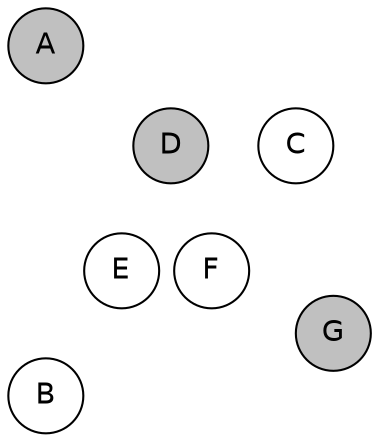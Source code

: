 
graph {

layout = circo;
mindist = .1

node [shape = circle, fontname = Helvetica, margin = 0, style = filled]
edge [style=invis]

subgraph 1 {
	E -- F -- F# -- G -- G# -- A -- A# -- B -- C -- C# -- D -- D# -- E
}

C [fillcolor = white];
C# [fillcolor = gray];
D [fillcolor = gray];
D# [fillcolor = gray];
E [fillcolor = white];
F [fillcolor = white];
F# [fillcolor = gray];
G [fillcolor = gray];
G# [fillcolor = cadetblue1];
A [fillcolor = gray];
A# [fillcolor = white];
B [fillcolor = white];
}
